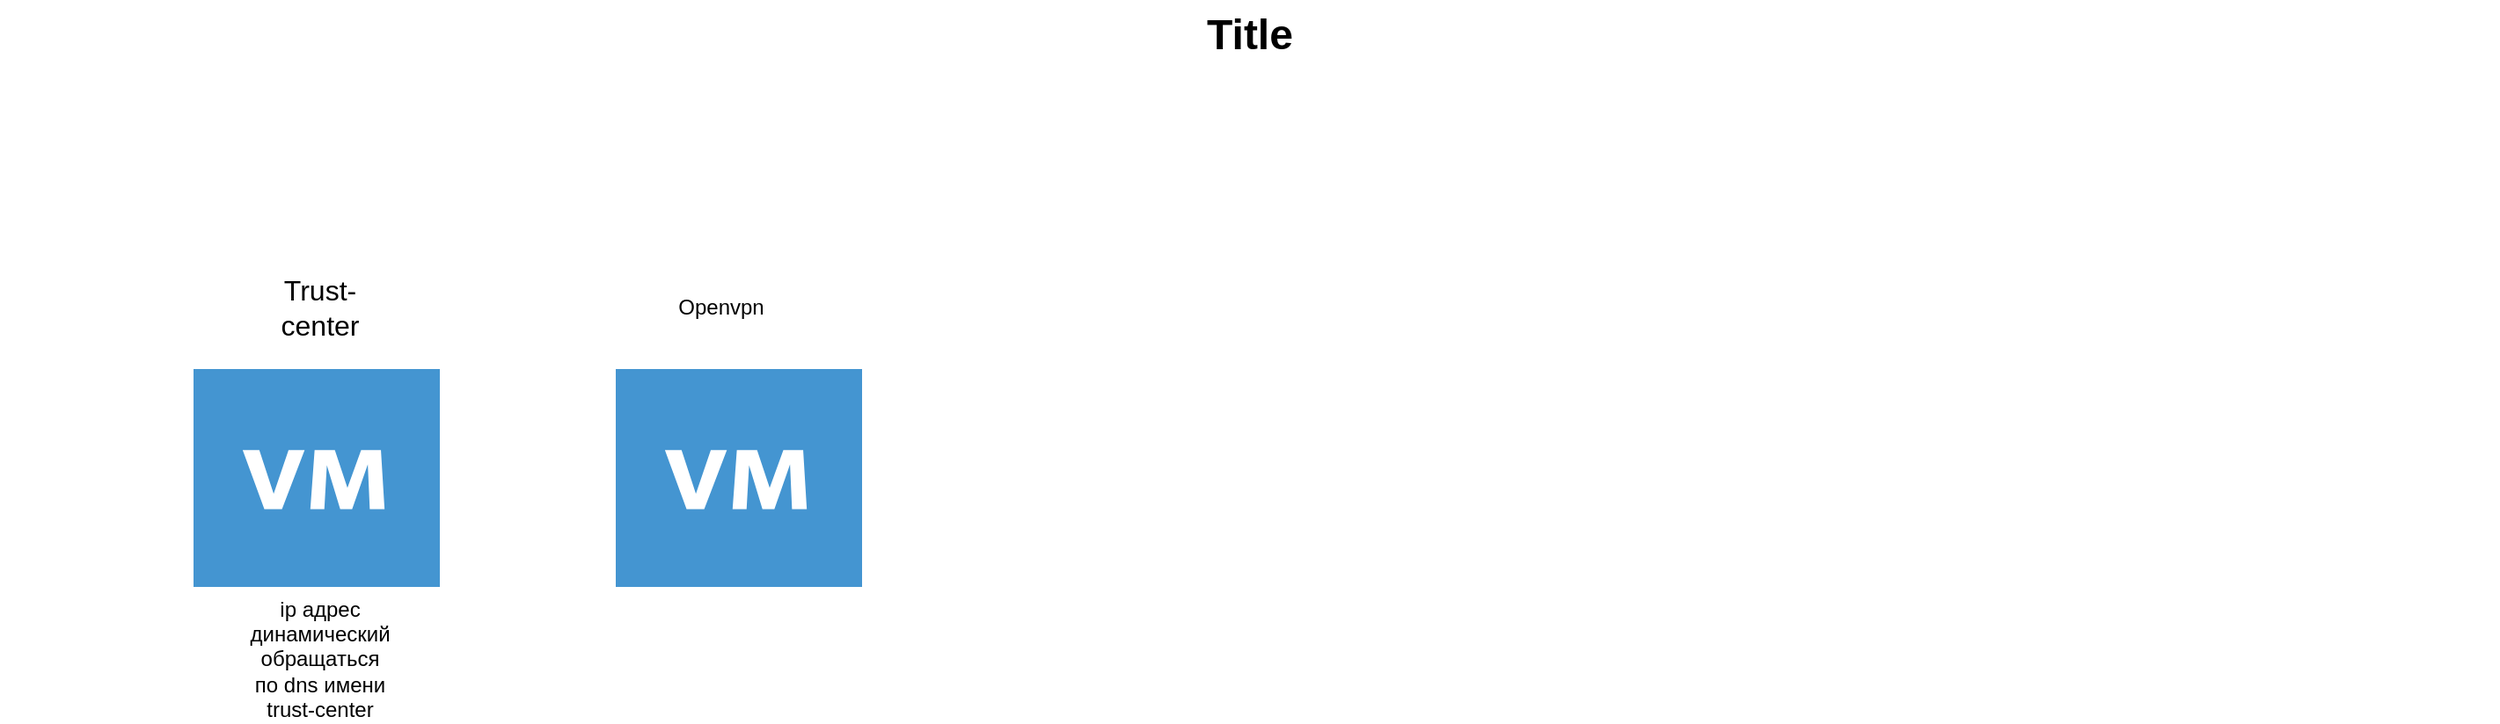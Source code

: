 <mxfile version="21.6.9" type="device">
  <diagram name="Page-1" id="197159a0-c6a4-9194-75a8-e4174976684c">
    <mxGraphModel dx="1050" dy="534" grid="1" gridSize="10" guides="1" tooltips="1" connect="1" arrows="1" fold="1" page="1" pageScale="1.5" pageWidth="1169" pageHeight="826" background="none" math="0" shadow="0">
      <root>
        <mxCell id="0" style=";html=1;" />
        <mxCell id="1" style=";html=1;" parent="0" />
        <mxCell id="1257a543d1cacc4b-52" value="Title" style="text;strokeColor=none;fillColor=none;html=1;fontSize=24;fontStyle=1;verticalAlign=middle;align=center;" parent="1" vertex="1">
          <mxGeometry x="160" y="60" width="1420" height="40" as="geometry" />
        </mxCell>
        <mxCell id="rXg8Y6JAzaDxi5jEFKsL-1" value="" style="shadow=0;dashed=0;html=1;strokeColor=none;fillColor=#4495D1;labelPosition=center;verticalLabelPosition=bottom;verticalAlign=top;align=center;outlineConnect=0;shape=mxgraph.veeam.2d.virtual_machine;" vertex="1" parent="1">
          <mxGeometry x="270" y="270" width="140" height="124" as="geometry" />
        </mxCell>
        <mxCell id="rXg8Y6JAzaDxi5jEFKsL-3" value="Trust-center" style="text;strokeColor=none;align=center;fillColor=none;html=1;verticalAlign=middle;whiteSpace=wrap;rounded=0;fontSize=16;" vertex="1" parent="1">
          <mxGeometry x="312.4" y="220" width="60" height="30" as="geometry" />
        </mxCell>
        <mxCell id="rXg8Y6JAzaDxi5jEFKsL-4" value="ip адрес динамический обращаться по dns имени trust-center" style="text;strokeColor=none;align=center;fillColor=none;html=1;verticalAlign=middle;whiteSpace=wrap;rounded=0;" vertex="1" parent="1">
          <mxGeometry x="312.4" y="420" width="60" height="30" as="geometry" />
        </mxCell>
        <mxCell id="rXg8Y6JAzaDxi5jEFKsL-5" style="edgeStyle=orthogonalEdgeStyle;rounded=0;orthogonalLoop=1;jettySize=auto;html=1;exitX=0.5;exitY=1;exitDx=0;exitDy=0;" edge="1" parent="1" source="rXg8Y6JAzaDxi5jEFKsL-4" target="rXg8Y6JAzaDxi5jEFKsL-4">
          <mxGeometry relative="1" as="geometry" />
        </mxCell>
        <mxCell id="rXg8Y6JAzaDxi5jEFKsL-7" value="" style="shadow=0;dashed=0;html=1;strokeColor=none;fillColor=#4495D1;labelPosition=center;verticalLabelPosition=bottom;verticalAlign=top;align=center;outlineConnect=0;shape=mxgraph.veeam.2d.virtual_machine;" vertex="1" parent="1">
          <mxGeometry x="510" y="270" width="140" height="124" as="geometry" />
        </mxCell>
        <mxCell id="rXg8Y6JAzaDxi5jEFKsL-10" value="Openvpn" style="text;strokeColor=none;align=center;fillColor=none;html=1;verticalAlign=middle;whiteSpace=wrap;rounded=0;" vertex="1" parent="1">
          <mxGeometry x="540" y="220" width="60" height="30" as="geometry" />
        </mxCell>
      </root>
    </mxGraphModel>
  </diagram>
</mxfile>
